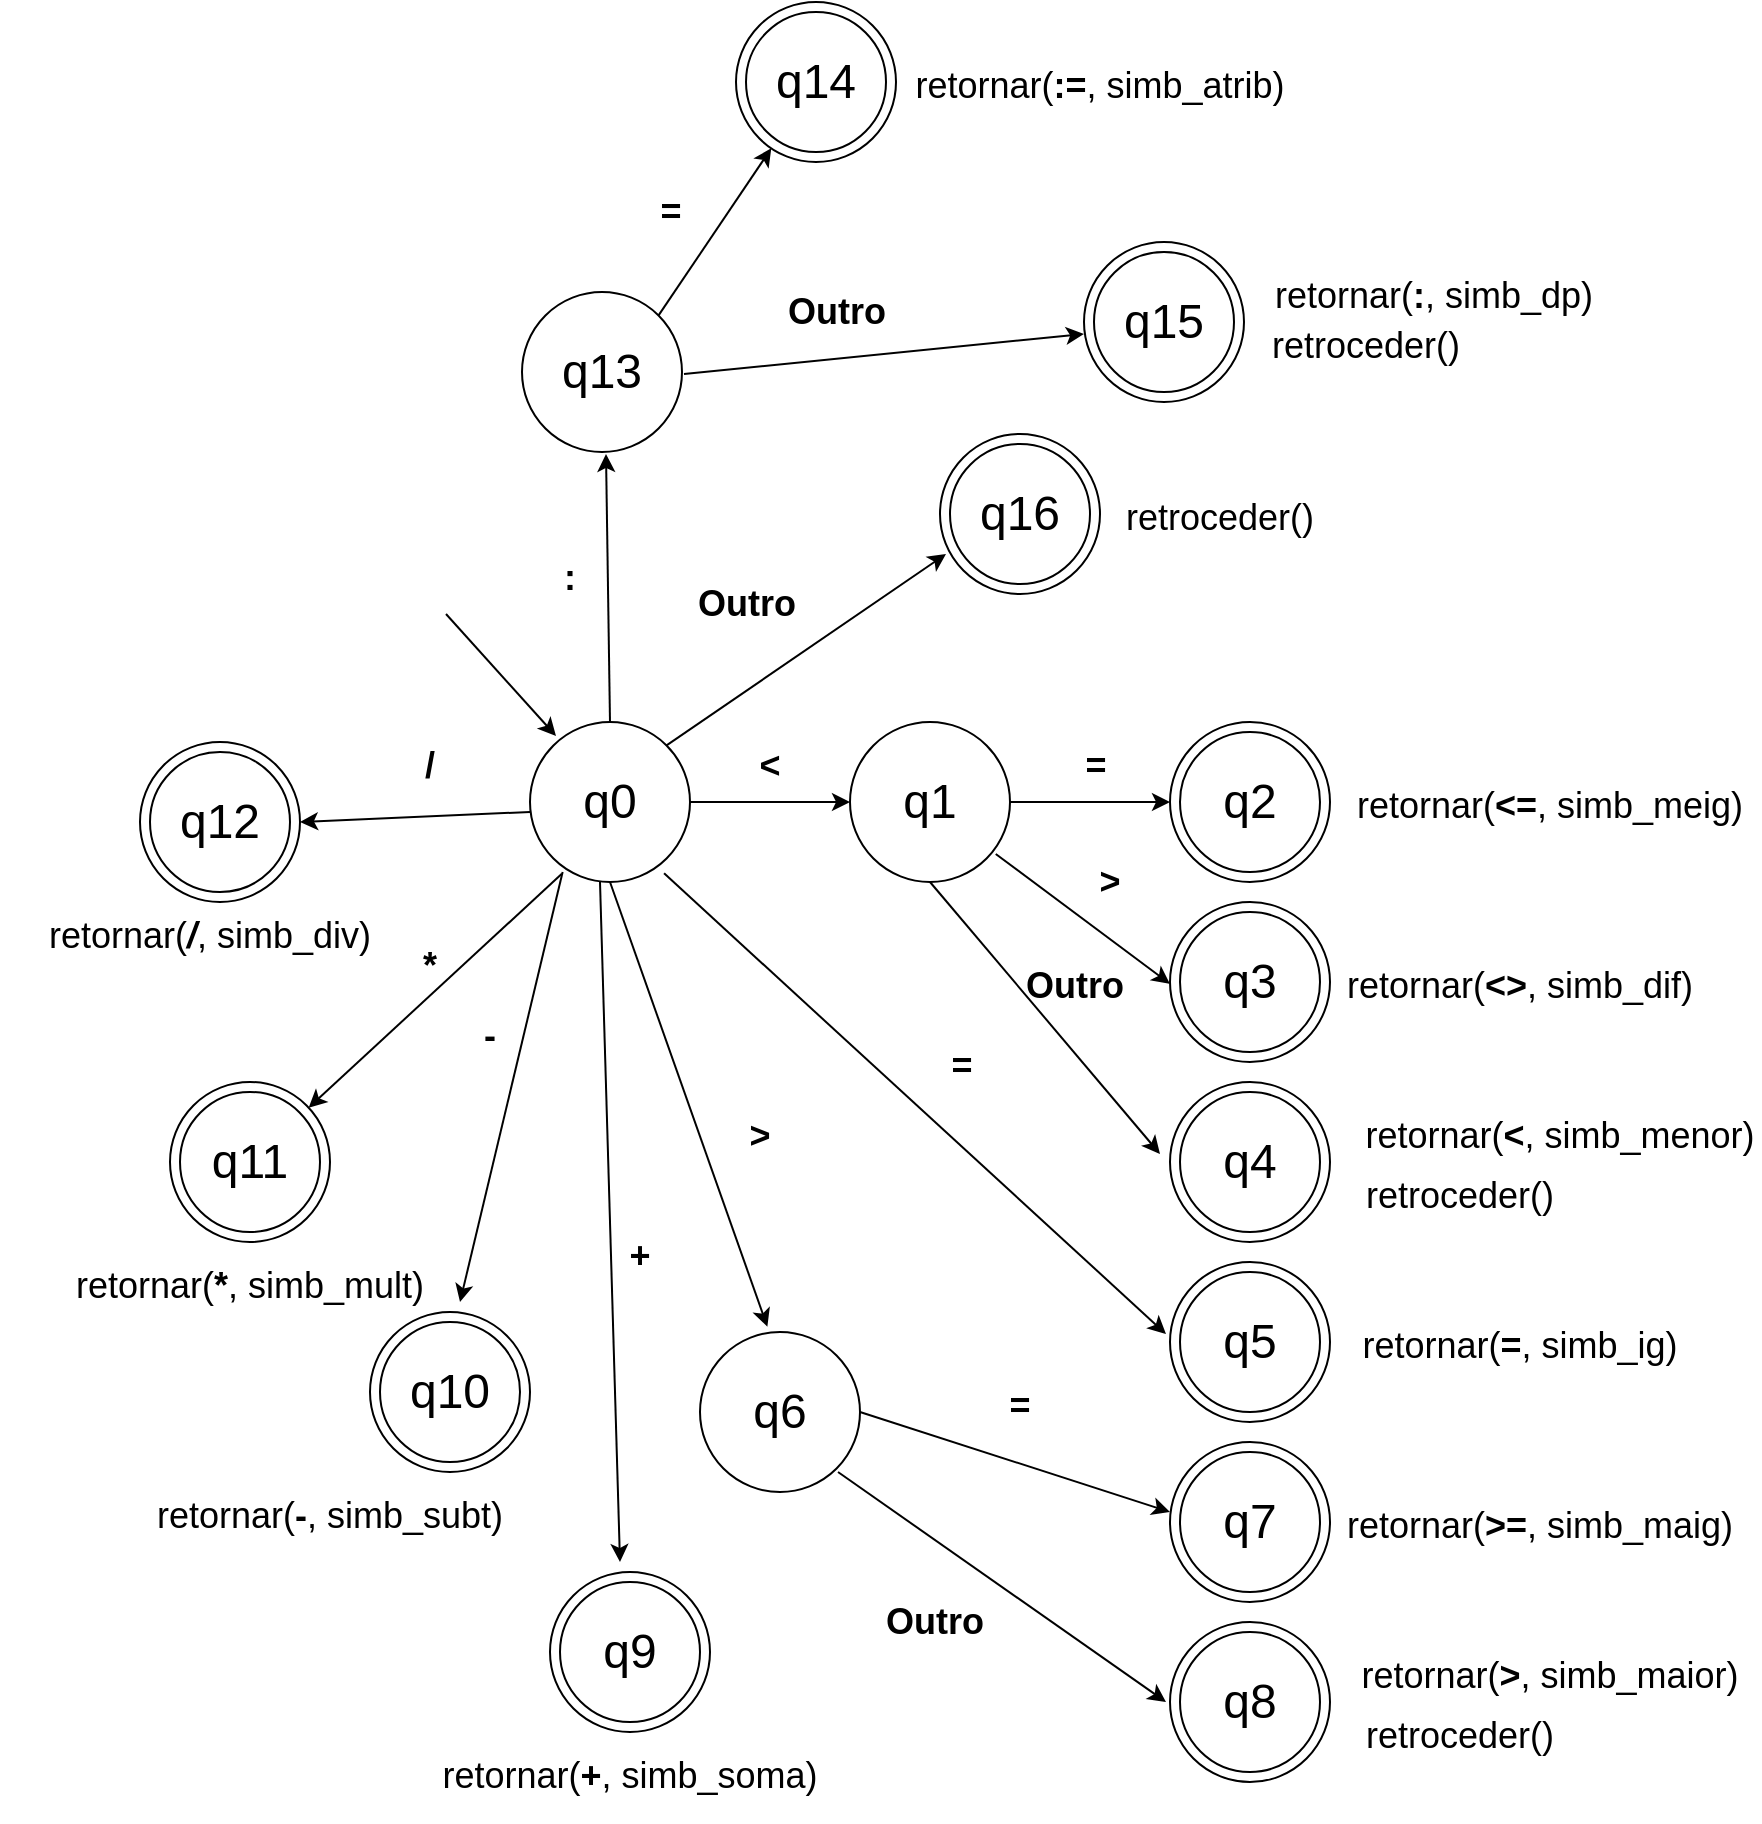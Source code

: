<mxfile version="18.0.6" type="device"><diagram id="k-xO20qY_OcDulJQbsgA" name="Página-1"><mxGraphModel dx="2304" dy="737" grid="1" gridSize="10" guides="1" tooltips="1" connect="1" arrows="1" fold="1" page="1" pageScale="1" pageWidth="827" pageHeight="1169" math="0" shadow="0"><root><mxCell id="0"/><mxCell id="1" parent="0"/><mxCell id="ZyzuRHxb8MrdV4X4LxsM-8" value="" style="edgeStyle=orthogonalEdgeStyle;rounded=0;orthogonalLoop=1;jettySize=auto;html=1;" parent="1" source="ZyzuRHxb8MrdV4X4LxsM-6" target="ZyzuRHxb8MrdV4X4LxsM-7" edge="1"><mxGeometry relative="1" as="geometry"/></mxCell><mxCell id="ZyzuRHxb8MrdV4X4LxsM-6" value="" style="ellipse;whiteSpace=wrap;html=1;aspect=fixed;" parent="1" vertex="1"><mxGeometry x="202" y="394" width="80" height="80" as="geometry"/></mxCell><mxCell id="ZyzuRHxb8MrdV4X4LxsM-16" value="" style="edgeStyle=orthogonalEdgeStyle;rounded=0;orthogonalLoop=1;jettySize=auto;html=1;fontSize=24;" parent="1" source="ZyzuRHxb8MrdV4X4LxsM-7" target="ZyzuRHxb8MrdV4X4LxsM-15" edge="1"><mxGeometry relative="1" as="geometry"/></mxCell><mxCell id="ZyzuRHxb8MrdV4X4LxsM-7" value="" style="ellipse;whiteSpace=wrap;html=1;aspect=fixed;" parent="1" vertex="1"><mxGeometry x="362" y="394" width="80" height="80" as="geometry"/></mxCell><mxCell id="ZyzuRHxb8MrdV4X4LxsM-10" value="" style="endArrow=classic;html=1;rounded=0;entryX=0.025;entryY=0.275;entryDx=0;entryDy=0;entryPerimeter=0;" parent="1" edge="1"><mxGeometry width="50" height="50" relative="1" as="geometry"><mxPoint x="160" y="340" as="sourcePoint"/><mxPoint x="215" y="401.0" as="targetPoint"/></mxGeometry></mxCell><mxCell id="ZyzuRHxb8MrdV4X4LxsM-12" value="&lt;font style=&quot;font-size: 24px;&quot;&gt;q0&lt;/font&gt;" style="text;html=1;strokeColor=none;fillColor=none;align=center;verticalAlign=middle;whiteSpace=wrap;rounded=0;" parent="1" vertex="1"><mxGeometry x="212" y="419" width="60" height="30" as="geometry"/></mxCell><mxCell id="ZyzuRHxb8MrdV4X4LxsM-15" value="" style="ellipse;whiteSpace=wrap;html=1;aspect=fixed;" parent="1" vertex="1"><mxGeometry x="522" y="394" width="80" height="80" as="geometry"/></mxCell><mxCell id="ZyzuRHxb8MrdV4X4LxsM-13" value="&lt;font style=&quot;font-size: 24px;&quot;&gt;q1&lt;/font&gt;" style="text;html=1;strokeColor=none;fillColor=none;align=center;verticalAlign=middle;whiteSpace=wrap;rounded=0;" parent="1" vertex="1"><mxGeometry x="372" y="419" width="60" height="30" as="geometry"/></mxCell><mxCell id="ZyzuRHxb8MrdV4X4LxsM-27" value="&lt;font style=&quot;font-size: 18px;&quot;&gt;&lt;b&gt;=&lt;/b&gt;&lt;/font&gt;" style="text;html=1;strokeColor=none;fillColor=none;align=center;verticalAlign=middle;whiteSpace=wrap;rounded=0;fontSize=24;" parent="1" vertex="1"><mxGeometry x="454.5" y="379" width="60" height="70" as="geometry"/></mxCell><mxCell id="ZyzuRHxb8MrdV4X4LxsM-32" value="&lt;font style=&quot;font-size: 18px;&quot;&gt;&lt;b&gt;Outro&lt;/b&gt;&lt;/font&gt;" style="text;html=1;strokeColor=none;fillColor=none;align=center;verticalAlign=middle;whiteSpace=wrap;rounded=0;fontSize=24;" parent="1" vertex="1"><mxGeometry x="442" y="506.5" width="65" height="35" as="geometry"/></mxCell><mxCell id="ZyzuRHxb8MrdV4X4LxsM-9" value="" style="ellipse;whiteSpace=wrap;html=1;aspect=fixed;" parent="1" vertex="1"><mxGeometry x="527" y="399" width="70" height="70" as="geometry"/></mxCell><mxCell id="ZyzuRHxb8MrdV4X4LxsM-34" value="&lt;font style=&quot;font-size: 18px;&quot;&gt;&lt;b&gt;&amp;lt;&lt;/b&gt;&lt;/font&gt;" style="text;html=1;strokeColor=none;fillColor=none;align=center;verticalAlign=middle;whiteSpace=wrap;rounded=0;fontSize=24;" parent="1" vertex="1"><mxGeometry x="292" y="399" width="60" height="30" as="geometry"/></mxCell><mxCell id="ZyzuRHxb8MrdV4X4LxsM-24" value="&lt;font style=&quot;font-size: 24px;&quot;&gt;q2&lt;/font&gt;" style="text;html=1;strokeColor=none;fillColor=none;align=center;verticalAlign=middle;whiteSpace=wrap;rounded=0;" parent="1" vertex="1"><mxGeometry x="532" y="419" width="60" height="30" as="geometry"/></mxCell><mxCell id="ZyzuRHxb8MrdV4X4LxsM-36" value="&lt;span style=&quot;font-size: 18px;&quot;&gt;retornar(&lt;b&gt;&amp;lt;=&lt;/b&gt;, simb_meig)&lt;/span&gt;" style="text;html=1;strokeColor=none;fillColor=none;align=center;verticalAlign=middle;whiteSpace=wrap;rounded=0;fontSize=24;" parent="1" vertex="1"><mxGeometry x="607" y="409" width="210" height="50" as="geometry"/></mxCell><mxCell id="cR7s-xp0T8hH0WgQLpEf-1" value="" style="ellipse;whiteSpace=wrap;html=1;aspect=fixed;" parent="1" vertex="1"><mxGeometry x="522" y="484" width="80" height="80" as="geometry"/></mxCell><mxCell id="cR7s-xp0T8hH0WgQLpEf-2" value="" style="ellipse;whiteSpace=wrap;html=1;aspect=fixed;" parent="1" vertex="1"><mxGeometry x="527" y="489" width="70" height="70" as="geometry"/></mxCell><mxCell id="cR7s-xp0T8hH0WgQLpEf-3" value="&lt;font style=&quot;font-size: 24px;&quot;&gt;q3&lt;/font&gt;" style="text;html=1;strokeColor=none;fillColor=none;align=center;verticalAlign=middle;whiteSpace=wrap;rounded=0;" parent="1" vertex="1"><mxGeometry x="532" y="509" width="60" height="30" as="geometry"/></mxCell><mxCell id="cR7s-xp0T8hH0WgQLpEf-4" value="&lt;span style=&quot;font-size: 18px;&quot;&gt;retornar(&lt;b&gt;&amp;lt;&amp;gt;&lt;/b&gt;, simb_dif)&lt;/span&gt;" style="text;html=1;strokeColor=none;fillColor=none;align=center;verticalAlign=middle;whiteSpace=wrap;rounded=0;fontSize=24;" parent="1" vertex="1"><mxGeometry x="607" y="499" width="180" height="50" as="geometry"/></mxCell><mxCell id="cR7s-xp0T8hH0WgQLpEf-7" value="" style="ellipse;whiteSpace=wrap;html=1;aspect=fixed;" parent="1" vertex="1"><mxGeometry x="522" y="574" width="80" height="80" as="geometry"/></mxCell><mxCell id="cR7s-xp0T8hH0WgQLpEf-8" value="" style="ellipse;whiteSpace=wrap;html=1;aspect=fixed;" parent="1" vertex="1"><mxGeometry x="527" y="579" width="70" height="70" as="geometry"/></mxCell><mxCell id="cR7s-xp0T8hH0WgQLpEf-9" value="&lt;font style=&quot;font-size: 24px;&quot;&gt;q4&lt;/font&gt;" style="text;html=1;strokeColor=none;fillColor=none;align=center;verticalAlign=middle;whiteSpace=wrap;rounded=0;" parent="1" vertex="1"><mxGeometry x="532" y="599" width="60" height="30" as="geometry"/></mxCell><mxCell id="cR7s-xp0T8hH0WgQLpEf-10" value="&lt;span style=&quot;font-size: 18px;&quot;&gt;retornar(&lt;b&gt;&amp;lt;&lt;/b&gt;, simb_menor)&lt;/span&gt;" style="text;html=1;strokeColor=none;fillColor=none;align=center;verticalAlign=middle;whiteSpace=wrap;rounded=0;fontSize=24;" parent="1" vertex="1"><mxGeometry x="617" y="574" width="200" height="50" as="geometry"/></mxCell><mxCell id="cR7s-xp0T8hH0WgQLpEf-11" value="&lt;font style=&quot;font-size: 18px;&quot;&gt;&lt;b&gt;&amp;gt;&lt;/b&gt;&lt;/font&gt;" style="text;html=1;strokeColor=none;fillColor=none;align=center;verticalAlign=middle;whiteSpace=wrap;rounded=0;fontSize=24;" parent="1" vertex="1"><mxGeometry x="462" y="436.5" width="60" height="70" as="geometry"/></mxCell><mxCell id="cR7s-xp0T8hH0WgQLpEf-12" value="&lt;span style=&quot;font-size: 18px;&quot;&gt;retroceder()&lt;/span&gt;" style="text;html=1;strokeColor=none;fillColor=none;align=center;verticalAlign=middle;whiteSpace=wrap;rounded=0;fontSize=24;" parent="1" vertex="1"><mxGeometry x="617" y="604" width="100" height="50" as="geometry"/></mxCell><mxCell id="cR7s-xp0T8hH0WgQLpEf-13" value="" style="endArrow=classic;html=1;rounded=0;exitX=0.5;exitY=1;exitDx=0;exitDy=0;" parent="1" source="ZyzuRHxb8MrdV4X4LxsM-7" edge="1"><mxGeometry width="50" height="50" relative="1" as="geometry"><mxPoint x="412" y="609" as="sourcePoint"/><mxPoint x="517" y="610" as="targetPoint"/></mxGeometry></mxCell><mxCell id="cR7s-xp0T8hH0WgQLpEf-15" value="" style="endArrow=classic;html=1;rounded=0;exitX=0.911;exitY=0.825;exitDx=0;exitDy=0;exitPerimeter=0;" parent="1" source="ZyzuRHxb8MrdV4X4LxsM-7" edge="1"><mxGeometry width="50" height="50" relative="1" as="geometry"><mxPoint x="422.0" y="459" as="sourcePoint"/><mxPoint x="522" y="524.96" as="targetPoint"/></mxGeometry></mxCell><mxCell id="cR7s-xp0T8hH0WgQLpEf-16" value="" style="endArrow=classic;html=1;rounded=0;exitX=0.838;exitY=0.946;exitDx=0;exitDy=0;exitPerimeter=0;fontStyle=1" parent="1" source="ZyzuRHxb8MrdV4X4LxsM-6" edge="1"><mxGeometry width="50" height="50" relative="1" as="geometry"><mxPoint x="272" y="469.0" as="sourcePoint"/><mxPoint x="520" y="700" as="targetPoint"/></mxGeometry></mxCell><mxCell id="cR7s-xp0T8hH0WgQLpEf-20" value="" style="ellipse;whiteSpace=wrap;html=1;aspect=fixed;" parent="1" vertex="1"><mxGeometry x="522" y="664" width="80" height="80" as="geometry"/></mxCell><mxCell id="cR7s-xp0T8hH0WgQLpEf-21" value="" style="ellipse;whiteSpace=wrap;html=1;aspect=fixed;" parent="1" vertex="1"><mxGeometry x="527" y="669" width="70" height="70" as="geometry"/></mxCell><mxCell id="cR7s-xp0T8hH0WgQLpEf-22" value="&lt;font style=&quot;font-size: 24px;&quot;&gt;q5&lt;/font&gt;" style="text;html=1;strokeColor=none;fillColor=none;align=center;verticalAlign=middle;whiteSpace=wrap;rounded=0;" parent="1" vertex="1"><mxGeometry x="532" y="689" width="60" height="30" as="geometry"/></mxCell><mxCell id="cR7s-xp0T8hH0WgQLpEf-23" value="&lt;span style=&quot;font-size: 18px;&quot;&gt;retornar(&lt;b&gt;=&lt;/b&gt;, simb_ig)&lt;/span&gt;" style="text;html=1;strokeColor=none;fillColor=none;align=center;verticalAlign=middle;whiteSpace=wrap;rounded=0;fontSize=24;" parent="1" vertex="1"><mxGeometry x="607" y="679" width="180" height="50" as="geometry"/></mxCell><mxCell id="cR7s-xp0T8hH0WgQLpEf-24" value="" style="ellipse;whiteSpace=wrap;html=1;aspect=fixed;" parent="1" vertex="1"><mxGeometry x="522" y="754" width="80" height="80" as="geometry"/></mxCell><mxCell id="cR7s-xp0T8hH0WgQLpEf-25" value="" style="ellipse;whiteSpace=wrap;html=1;aspect=fixed;" parent="1" vertex="1"><mxGeometry x="527" y="759" width="70" height="70" as="geometry"/></mxCell><mxCell id="cR7s-xp0T8hH0WgQLpEf-26" value="&lt;font style=&quot;font-size: 24px;&quot;&gt;q7&lt;/font&gt;" style="text;html=1;strokeColor=none;fillColor=none;align=center;verticalAlign=middle;whiteSpace=wrap;rounded=0;" parent="1" vertex="1"><mxGeometry x="532" y="779" width="60" height="30" as="geometry"/></mxCell><mxCell id="cR7s-xp0T8hH0WgQLpEf-27" value="&lt;span style=&quot;font-size: 18px;&quot;&gt;retornar(&lt;b&gt;&amp;gt;=&lt;/b&gt;, simb_maig)&lt;/span&gt;" style="text;html=1;strokeColor=none;fillColor=none;align=center;verticalAlign=middle;whiteSpace=wrap;rounded=0;fontSize=24;" parent="1" vertex="1"><mxGeometry x="607" y="769" width="200" height="50" as="geometry"/></mxCell><mxCell id="cR7s-xp0T8hH0WgQLpEf-33" value="&lt;font style=&quot;font-size: 18px;&quot;&gt;&lt;b&gt;=&lt;/b&gt;&lt;/font&gt;" style="text;html=1;strokeColor=none;fillColor=none;align=center;verticalAlign=middle;whiteSpace=wrap;rounded=0;fontSize=24;" parent="1" vertex="1"><mxGeometry x="387.5" y="529" width="60" height="70" as="geometry"/></mxCell><mxCell id="cR7s-xp0T8hH0WgQLpEf-34" value="" style="ellipse;whiteSpace=wrap;html=1;aspect=fixed;" parent="1" vertex="1"><mxGeometry x="522" y="844" width="80" height="80" as="geometry"/></mxCell><mxCell id="cR7s-xp0T8hH0WgQLpEf-35" value="" style="ellipse;whiteSpace=wrap;html=1;aspect=fixed;" parent="1" vertex="1"><mxGeometry x="527" y="849" width="70" height="70" as="geometry"/></mxCell><mxCell id="cR7s-xp0T8hH0WgQLpEf-36" value="&lt;font style=&quot;font-size: 24px;&quot;&gt;q8&lt;/font&gt;" style="text;html=1;strokeColor=none;fillColor=none;align=center;verticalAlign=middle;whiteSpace=wrap;rounded=0;" parent="1" vertex="1"><mxGeometry x="532" y="869" width="60" height="30" as="geometry"/></mxCell><mxCell id="cR7s-xp0T8hH0WgQLpEf-37" value="&lt;span style=&quot;font-size: 18px;&quot;&gt;retornar(&lt;b&gt;&amp;gt;&lt;/b&gt;, simb_maior)&lt;/span&gt;" style="text;html=1;strokeColor=none;fillColor=none;align=center;verticalAlign=middle;whiteSpace=wrap;rounded=0;fontSize=24;" parent="1" vertex="1"><mxGeometry x="612" y="844" width="200" height="50" as="geometry"/></mxCell><mxCell id="cR7s-xp0T8hH0WgQLpEf-38" value="&lt;span style=&quot;font-size: 18px;&quot;&gt;retroceder()&lt;/span&gt;" style="text;html=1;strokeColor=none;fillColor=none;align=center;verticalAlign=middle;whiteSpace=wrap;rounded=0;fontSize=24;" parent="1" vertex="1"><mxGeometry x="617" y="874" width="100" height="50" as="geometry"/></mxCell><mxCell id="cR7s-xp0T8hH0WgQLpEf-39" value="" style="endArrow=classic;html=1;rounded=0;exitX=0.5;exitY=1;exitDx=0;exitDy=0;entryX=0.421;entryY=-0.033;entryDx=0;entryDy=0;entryPerimeter=0;" parent="1" source="ZyzuRHxb8MrdV4X4LxsM-6" target="cR7s-xp0T8hH0WgQLpEf-40" edge="1"><mxGeometry width="50" height="50" relative="1" as="geometry"><mxPoint x="227.0" y="474.0" as="sourcePoint"/><mxPoint x="287" y="764" as="targetPoint"/></mxGeometry></mxCell><mxCell id="cR7s-xp0T8hH0WgQLpEf-40" value="" style="ellipse;whiteSpace=wrap;html=1;aspect=fixed;" parent="1" vertex="1"><mxGeometry x="287" y="699" width="80" height="80" as="geometry"/></mxCell><mxCell id="cR7s-xp0T8hH0WgQLpEf-42" value="&lt;font style=&quot;font-size: 24px;&quot;&gt;q6&lt;/font&gt;" style="text;html=1;strokeColor=none;fillColor=none;align=center;verticalAlign=middle;whiteSpace=wrap;rounded=0;" parent="1" vertex="1"><mxGeometry x="297" y="724" width="60" height="30" as="geometry"/></mxCell><mxCell id="cR7s-xp0T8hH0WgQLpEf-43" value="" style="endArrow=classic;html=1;rounded=0;exitX=1;exitY=0.5;exitDx=0;exitDy=0;" parent="1" source="cR7s-xp0T8hH0WgQLpEf-40" edge="1"><mxGeometry width="50" height="50" relative="1" as="geometry"><mxPoint x="372.0" y="744" as="sourcePoint"/><mxPoint x="522" y="789" as="targetPoint"/></mxGeometry></mxCell><mxCell id="cR7s-xp0T8hH0WgQLpEf-44" value="" style="endArrow=classic;html=1;rounded=0;exitX=0.838;exitY=0.946;exitDx=0;exitDy=0;exitPerimeter=0;" parent="1" edge="1"><mxGeometry width="50" height="50" relative="1" as="geometry"><mxPoint x="356" y="769.0" as="sourcePoint"/><mxPoint x="520" y="884" as="targetPoint"/></mxGeometry></mxCell><mxCell id="cR7s-xp0T8hH0WgQLpEf-45" value="&lt;font style=&quot;font-size: 18px;&quot;&gt;&lt;b&gt;&amp;gt;&lt;/b&gt;&lt;/font&gt;" style="text;html=1;strokeColor=none;fillColor=none;align=center;verticalAlign=middle;whiteSpace=wrap;rounded=0;fontSize=24;" parent="1" vertex="1"><mxGeometry x="287" y="564" width="60" height="70" as="geometry"/></mxCell><mxCell id="cR7s-xp0T8hH0WgQLpEf-46" value="&lt;font style=&quot;font-size: 18px;&quot;&gt;&lt;b&gt;=&lt;/b&gt;&lt;/font&gt;" style="text;html=1;strokeColor=none;fillColor=none;align=center;verticalAlign=middle;whiteSpace=wrap;rounded=0;fontSize=24;" parent="1" vertex="1"><mxGeometry x="417" y="699" width="60" height="70" as="geometry"/></mxCell><mxCell id="cR7s-xp0T8hH0WgQLpEf-47" value="&lt;font style=&quot;font-size: 18px;&quot;&gt;&lt;b&gt;Outro&lt;/b&gt;&lt;/font&gt;" style="text;html=1;strokeColor=none;fillColor=none;align=center;verticalAlign=middle;whiteSpace=wrap;rounded=0;fontSize=24;" parent="1" vertex="1"><mxGeometry x="372" y="824" width="65" height="35" as="geometry"/></mxCell><mxCell id="18Gte0oBjys1mcYDDKw5-1" value="" style="endArrow=classic;html=1;rounded=0;" parent="1" edge="1"><mxGeometry width="50" height="50" relative="1" as="geometry"><mxPoint x="237" y="474" as="sourcePoint"/><mxPoint x="247" y="814" as="targetPoint"/></mxGeometry></mxCell><mxCell id="18Gte0oBjys1mcYDDKw5-2" value="" style="endArrow=classic;html=1;rounded=0;exitX=0.5;exitY=1;exitDx=0;exitDy=0;" parent="1" edge="1"><mxGeometry width="50" height="50" relative="1" as="geometry"><mxPoint x="218.32" y="469" as="sourcePoint"/><mxPoint x="167" y="684" as="targetPoint"/></mxGeometry></mxCell><mxCell id="18Gte0oBjys1mcYDDKw5-3" value="" style="ellipse;whiteSpace=wrap;html=1;aspect=fixed;" parent="1" vertex="1"><mxGeometry x="212" y="819" width="80" height="80" as="geometry"/></mxCell><mxCell id="18Gte0oBjys1mcYDDKw5-4" value="" style="ellipse;whiteSpace=wrap;html=1;aspect=fixed;" parent="1" vertex="1"><mxGeometry x="217" y="824" width="70" height="70" as="geometry"/></mxCell><mxCell id="18Gte0oBjys1mcYDDKw5-5" value="&lt;font style=&quot;font-size: 24px;&quot;&gt;q9&lt;/font&gt;" style="text;html=1;strokeColor=none;fillColor=none;align=center;verticalAlign=middle;whiteSpace=wrap;rounded=0;" parent="1" vertex="1"><mxGeometry x="222" y="844" width="60" height="30" as="geometry"/></mxCell><mxCell id="18Gte0oBjys1mcYDDKw5-6" value="&lt;span style=&quot;font-size: 18px;&quot;&gt;retornar(&lt;b&gt;+&lt;/b&gt;, simb_soma)&lt;/span&gt;" style="text;html=1;strokeColor=none;fillColor=none;align=center;verticalAlign=middle;whiteSpace=wrap;rounded=0;fontSize=24;" parent="1" vertex="1"><mxGeometry x="147" y="894" width="210" height="50" as="geometry"/></mxCell><mxCell id="18Gte0oBjys1mcYDDKw5-7" value="&lt;span style=&quot;font-size: 18px;&quot;&gt;&lt;b&gt;+&lt;/b&gt;&lt;/span&gt;" style="text;html=1;strokeColor=none;fillColor=none;align=center;verticalAlign=middle;whiteSpace=wrap;rounded=0;fontSize=24;" parent="1" vertex="1"><mxGeometry x="227" y="624" width="60" height="70" as="geometry"/></mxCell><mxCell id="18Gte0oBjys1mcYDDKw5-8" value="" style="ellipse;whiteSpace=wrap;html=1;aspect=fixed;" parent="1" vertex="1"><mxGeometry x="122" y="689" width="80" height="80" as="geometry"/></mxCell><mxCell id="18Gte0oBjys1mcYDDKw5-9" value="" style="ellipse;whiteSpace=wrap;html=1;aspect=fixed;" parent="1" vertex="1"><mxGeometry x="127" y="694" width="70" height="70" as="geometry"/></mxCell><mxCell id="18Gte0oBjys1mcYDDKw5-10" value="&lt;font style=&quot;font-size: 24px;&quot;&gt;q10&lt;/font&gt;" style="text;html=1;strokeColor=none;fillColor=none;align=center;verticalAlign=middle;whiteSpace=wrap;rounded=0;" parent="1" vertex="1"><mxGeometry x="132" y="714" width="60" height="30" as="geometry"/></mxCell><mxCell id="18Gte0oBjys1mcYDDKw5-11" value="&lt;span style=&quot;font-size: 18px;&quot;&gt;retornar(&lt;b&gt;-&lt;/b&gt;, simb_subt)&lt;/span&gt;" style="text;html=1;strokeColor=none;fillColor=none;align=center;verticalAlign=middle;whiteSpace=wrap;rounded=0;fontSize=24;" parent="1" vertex="1"><mxGeometry x="2" y="764" width="200" height="50" as="geometry"/></mxCell><mxCell id="18Gte0oBjys1mcYDDKw5-12" value="&lt;span style=&quot;font-size: 18px;&quot;&gt;&lt;b&gt;-&lt;/b&gt;&lt;/span&gt;" style="text;html=1;strokeColor=none;fillColor=none;align=center;verticalAlign=middle;whiteSpace=wrap;rounded=0;fontSize=24;" parent="1" vertex="1"><mxGeometry x="152" y="514" width="60" height="70" as="geometry"/></mxCell><mxCell id="18Gte0oBjys1mcYDDKw5-13" value="" style="ellipse;whiteSpace=wrap;html=1;aspect=fixed;" parent="1" vertex="1"><mxGeometry x="22" y="574" width="80" height="80" as="geometry"/></mxCell><mxCell id="18Gte0oBjys1mcYDDKw5-14" value="" style="ellipse;whiteSpace=wrap;html=1;aspect=fixed;" parent="1" vertex="1"><mxGeometry x="27" y="579" width="70" height="70" as="geometry"/></mxCell><mxCell id="18Gte0oBjys1mcYDDKw5-15" value="&lt;font style=&quot;font-size: 24px;&quot;&gt;q11&lt;/font&gt;" style="text;html=1;strokeColor=none;fillColor=none;align=center;verticalAlign=middle;whiteSpace=wrap;rounded=0;" parent="1" vertex="1"><mxGeometry x="32" y="599" width="60" height="30" as="geometry"/></mxCell><mxCell id="18Gte0oBjys1mcYDDKw5-16" value="&lt;span style=&quot;font-size: 18px;&quot;&gt;retornar(&lt;b&gt;*&lt;/b&gt;, simb_mult)&lt;/span&gt;" style="text;html=1;strokeColor=none;fillColor=none;align=center;verticalAlign=middle;whiteSpace=wrap;rounded=0;fontSize=24;" parent="1" vertex="1"><mxGeometry x="-43" y="649" width="210" height="50" as="geometry"/></mxCell><mxCell id="18Gte0oBjys1mcYDDKw5-17" value="" style="endArrow=classic;html=1;rounded=0;exitX=0.199;exitY=0.949;exitDx=0;exitDy=0;exitPerimeter=0;" parent="1" source="ZyzuRHxb8MrdV4X4LxsM-6" target="18Gte0oBjys1mcYDDKw5-13" edge="1"><mxGeometry width="50" height="50" relative="1" as="geometry"><mxPoint x="228.32" y="479" as="sourcePoint"/><mxPoint x="177" y="694.0" as="targetPoint"/></mxGeometry></mxCell><mxCell id="18Gte0oBjys1mcYDDKw5-18" value="&lt;span style=&quot;font-size: 18px;&quot;&gt;&lt;b&gt;*&lt;/b&gt;&lt;/span&gt;" style="text;html=1;strokeColor=none;fillColor=none;align=center;verticalAlign=middle;whiteSpace=wrap;rounded=0;fontSize=24;" parent="1" vertex="1"><mxGeometry x="122" y="479" width="60" height="70" as="geometry"/></mxCell><mxCell id="18Gte0oBjys1mcYDDKw5-20" value="" style="ellipse;whiteSpace=wrap;html=1;aspect=fixed;" parent="1" vertex="1"><mxGeometry x="7" y="404" width="80" height="80" as="geometry"/></mxCell><mxCell id="18Gte0oBjys1mcYDDKw5-21" value="" style="ellipse;whiteSpace=wrap;html=1;aspect=fixed;" parent="1" vertex="1"><mxGeometry x="12" y="409" width="70" height="70" as="geometry"/></mxCell><mxCell id="18Gte0oBjys1mcYDDKw5-22" value="&lt;font style=&quot;font-size: 24px;&quot;&gt;q12&lt;/font&gt;" style="text;html=1;strokeColor=none;fillColor=none;align=center;verticalAlign=middle;whiteSpace=wrap;rounded=0;" parent="1" vertex="1"><mxGeometry x="17" y="429" width="60" height="30" as="geometry"/></mxCell><mxCell id="18Gte0oBjys1mcYDDKw5-23" value="&lt;span style=&quot;font-size: 18px;&quot;&gt;retornar(&lt;i&gt;&lt;b&gt;/&lt;/b&gt;&lt;/i&gt;, simb_div)&lt;/span&gt;" style="text;html=1;strokeColor=none;fillColor=none;align=center;verticalAlign=middle;whiteSpace=wrap;rounded=0;fontSize=24;" parent="1" vertex="1"><mxGeometry x="-63" y="474" width="210" height="50" as="geometry"/></mxCell><mxCell id="18Gte0oBjys1mcYDDKw5-24" value="" style="endArrow=classic;html=1;rounded=0;exitX=0.199;exitY=0.949;exitDx=0;exitDy=0;exitPerimeter=0;entryX=1;entryY=0.5;entryDx=0;entryDy=0;" parent="1" target="18Gte0oBjys1mcYDDKw5-20" edge="1"><mxGeometry width="50" height="50" relative="1" as="geometry"><mxPoint x="202.0" y="439.0" as="sourcePoint"/><mxPoint x="107" y="441.5" as="targetPoint"/></mxGeometry></mxCell><mxCell id="18Gte0oBjys1mcYDDKw5-32" value="" style="ellipse;whiteSpace=wrap;html=1;aspect=fixed;" parent="1" vertex="1"><mxGeometry x="305" y="34" width="80" height="80" as="geometry"/></mxCell><mxCell id="18Gte0oBjys1mcYDDKw5-33" value="" style="ellipse;whiteSpace=wrap;html=1;aspect=fixed;" parent="1" vertex="1"><mxGeometry x="310" y="39" width="70" height="70" as="geometry"/></mxCell><mxCell id="18Gte0oBjys1mcYDDKw5-34" value="&lt;font style=&quot;font-size: 24px;&quot;&gt;q14&lt;/font&gt;" style="text;html=1;strokeColor=none;fillColor=none;align=center;verticalAlign=middle;whiteSpace=wrap;rounded=0;" parent="1" vertex="1"><mxGeometry x="315" y="59" width="60" height="30" as="geometry"/></mxCell><mxCell id="18Gte0oBjys1mcYDDKw5-35" value="&lt;span style=&quot;font-size: 18px;&quot;&gt;retornar(&lt;b&gt;:&lt;/b&gt;, simb_dp)&lt;/span&gt;" style="text;html=1;strokeColor=none;fillColor=none;align=center;verticalAlign=middle;whiteSpace=wrap;rounded=0;fontSize=24;" parent="1" vertex="1"><mxGeometry x="549" y="154" width="210" height="50" as="geometry"/></mxCell><mxCell id="18Gte0oBjys1mcYDDKw5-36" value="" style="ellipse;whiteSpace=wrap;html=1;aspect=fixed;" parent="1" vertex="1"><mxGeometry x="479" y="154" width="80" height="80" as="geometry"/></mxCell><mxCell id="18Gte0oBjys1mcYDDKw5-37" value="" style="ellipse;whiteSpace=wrap;html=1;aspect=fixed;" parent="1" vertex="1"><mxGeometry x="484" y="159" width="70" height="70" as="geometry"/></mxCell><mxCell id="18Gte0oBjys1mcYDDKw5-38" value="&lt;font style=&quot;font-size: 24px;&quot;&gt;q15&lt;/font&gt;" style="text;html=1;strokeColor=none;fillColor=none;align=center;verticalAlign=middle;whiteSpace=wrap;rounded=0;" parent="1" vertex="1"><mxGeometry x="489" y="179" width="60" height="30" as="geometry"/></mxCell><mxCell id="18Gte0oBjys1mcYDDKw5-39" value="&lt;span style=&quot;font-size: 18px;&quot;&gt;retornar(&lt;b style=&quot;&quot;&gt;:=&lt;/b&gt;, simb_atrib)&lt;/span&gt;" style="text;html=1;strokeColor=none;fillColor=none;align=center;verticalAlign=middle;whiteSpace=wrap;rounded=0;fontSize=24;" parent="1" vertex="1"><mxGeometry x="382" y="49" width="210" height="50" as="geometry"/></mxCell><mxCell id="18Gte0oBjys1mcYDDKw5-40" value="" style="ellipse;whiteSpace=wrap;html=1;aspect=fixed;" parent="1" vertex="1"><mxGeometry x="198" y="179" width="80" height="80" as="geometry"/></mxCell><mxCell id="18Gte0oBjys1mcYDDKw5-41" value="&lt;font style=&quot;font-size: 24px;&quot;&gt;q13&lt;/font&gt;" style="text;html=1;strokeColor=none;fillColor=none;align=center;verticalAlign=middle;whiteSpace=wrap;rounded=0;" parent="1" vertex="1"><mxGeometry x="208" y="204" width="60" height="30" as="geometry"/></mxCell><mxCell id="18Gte0oBjys1mcYDDKw5-44" value="" style="endArrow=classic;html=1;rounded=0;exitX=0.5;exitY=0;exitDx=0;exitDy=0;fontStyle=1;" parent="1" source="ZyzuRHxb8MrdV4X4LxsM-6" edge="1"><mxGeometry width="50" height="50" relative="1" as="geometry"><mxPoint x="102.0" y="90.0" as="sourcePoint"/><mxPoint x="240" y="260" as="targetPoint"/></mxGeometry></mxCell><mxCell id="18Gte0oBjys1mcYDDKw5-46" value="&lt;font style=&quot;font-size: 18px;&quot;&gt;&lt;b&gt;:&lt;/b&gt;&lt;/font&gt;" style="text;html=1;strokeColor=none;fillColor=none;align=center;verticalAlign=middle;whiteSpace=wrap;rounded=0;fontSize=24;" parent="1" vertex="1"><mxGeometry x="192" y="305" width="60" height="30" as="geometry"/></mxCell><mxCell id="18Gte0oBjys1mcYDDKw5-47" value="" style="endArrow=classic;html=1;rounded=0;exitX=1;exitY=0;exitDx=0;exitDy=0;fontStyle=1;" parent="1" source="18Gte0oBjys1mcYDDKw5-40" edge="1"><mxGeometry width="50" height="50" relative="1" as="geometry"><mxPoint x="278.284" y="244.716" as="sourcePoint"/><mxPoint x="322.646" y="107.171" as="targetPoint"/></mxGeometry></mxCell><mxCell id="18Gte0oBjys1mcYDDKw5-48" value="" style="endArrow=classic;html=1;rounded=0;fontStyle=1;" parent="1" edge="1"><mxGeometry width="50" height="50" relative="1" as="geometry"><mxPoint x="279" y="220" as="sourcePoint"/><mxPoint x="479" y="200" as="targetPoint"/></mxGeometry></mxCell><mxCell id="18Gte0oBjys1mcYDDKw5-49" value="&lt;font style=&quot;font-size: 18px;&quot;&gt;&lt;b&gt;Outro&lt;/b&gt;&lt;/font&gt;" style="text;html=1;strokeColor=none;fillColor=none;align=center;verticalAlign=middle;whiteSpace=wrap;rounded=0;fontSize=24;" parent="1" vertex="1"><mxGeometry x="322.5" y="169" width="65" height="35" as="geometry"/></mxCell><mxCell id="18Gte0oBjys1mcYDDKw5-50" value="&lt;font style=&quot;font-size: 18px;&quot;&gt;&lt;b&gt;=&lt;/b&gt;&lt;/font&gt;" style="text;html=1;strokeColor=none;fillColor=none;align=center;verticalAlign=middle;whiteSpace=wrap;rounded=0;fontSize=24;" parent="1" vertex="1"><mxGeometry x="240" y="119" width="65" height="35" as="geometry"/></mxCell><mxCell id="18Gte0oBjys1mcYDDKw5-51" value="&lt;span style=&quot;font-size: 18px;&quot;&gt;retroceder()&lt;/span&gt;" style="text;html=1;strokeColor=none;fillColor=none;align=center;verticalAlign=middle;whiteSpace=wrap;rounded=0;fontSize=24;" parent="1" vertex="1"><mxGeometry x="570" y="179" width="100" height="50" as="geometry"/></mxCell><mxCell id="BglMM9NICOu-t23kIzYD-2" value="" style="endArrow=classic;html=1;rounded=0;exitX=1;exitY=0;exitDx=0;exitDy=0;fontStyle=1;" parent="1" source="ZyzuRHxb8MrdV4X4LxsM-6" edge="1"><mxGeometry width="50" height="50" relative="1" as="geometry"><mxPoint x="252" y="404" as="sourcePoint"/><mxPoint x="410" y="310" as="targetPoint"/></mxGeometry></mxCell><mxCell id="BglMM9NICOu-t23kIzYD-3" value="" style="ellipse;whiteSpace=wrap;html=1;aspect=fixed;" parent="1" vertex="1"><mxGeometry x="407" y="250" width="80" height="80" as="geometry"/></mxCell><mxCell id="BglMM9NICOu-t23kIzYD-4" value="" style="ellipse;whiteSpace=wrap;html=1;aspect=fixed;" parent="1" vertex="1"><mxGeometry x="412" y="255" width="70" height="70" as="geometry"/></mxCell><mxCell id="BglMM9NICOu-t23kIzYD-5" value="&lt;font style=&quot;font-size: 24px;&quot;&gt;q16&lt;/font&gt;" style="text;html=1;strokeColor=none;fillColor=none;align=center;verticalAlign=middle;whiteSpace=wrap;rounded=0;" parent="1" vertex="1"><mxGeometry x="417" y="275" width="60" height="30" as="geometry"/></mxCell><mxCell id="BglMM9NICOu-t23kIzYD-6" value="&lt;span style=&quot;font-size: 18px;&quot;&gt;retroceder()&lt;/span&gt;" style="text;html=1;strokeColor=none;fillColor=none;align=center;verticalAlign=middle;whiteSpace=wrap;rounded=0;fontSize=24;" parent="1" vertex="1"><mxGeometry x="497" y="265" width="100" height="50" as="geometry"/></mxCell><mxCell id="BglMM9NICOu-t23kIzYD-7" value="&lt;font style=&quot;font-size: 18px;&quot;&gt;&lt;b&gt;Outro&lt;/b&gt;&lt;/font&gt;" style="text;html=1;strokeColor=none;fillColor=none;align=center;verticalAlign=middle;whiteSpace=wrap;rounded=0;fontSize=24;" parent="1" vertex="1"><mxGeometry x="278" y="315" width="65" height="35" as="geometry"/></mxCell><mxCell id="2XdNcIe_b3dSZoSkfuaW-1" value="&lt;span style=&quot;font-size: 18px;&quot;&gt;&lt;b&gt;/&lt;/b&gt;&lt;/span&gt;" style="text;html=1;strokeColor=none;fillColor=none;align=center;verticalAlign=middle;whiteSpace=wrap;rounded=0;fontSize=24;" vertex="1" parent="1"><mxGeometry x="122" y="379" width="60" height="70" as="geometry"/></mxCell></root></mxGraphModel></diagram></mxfile>